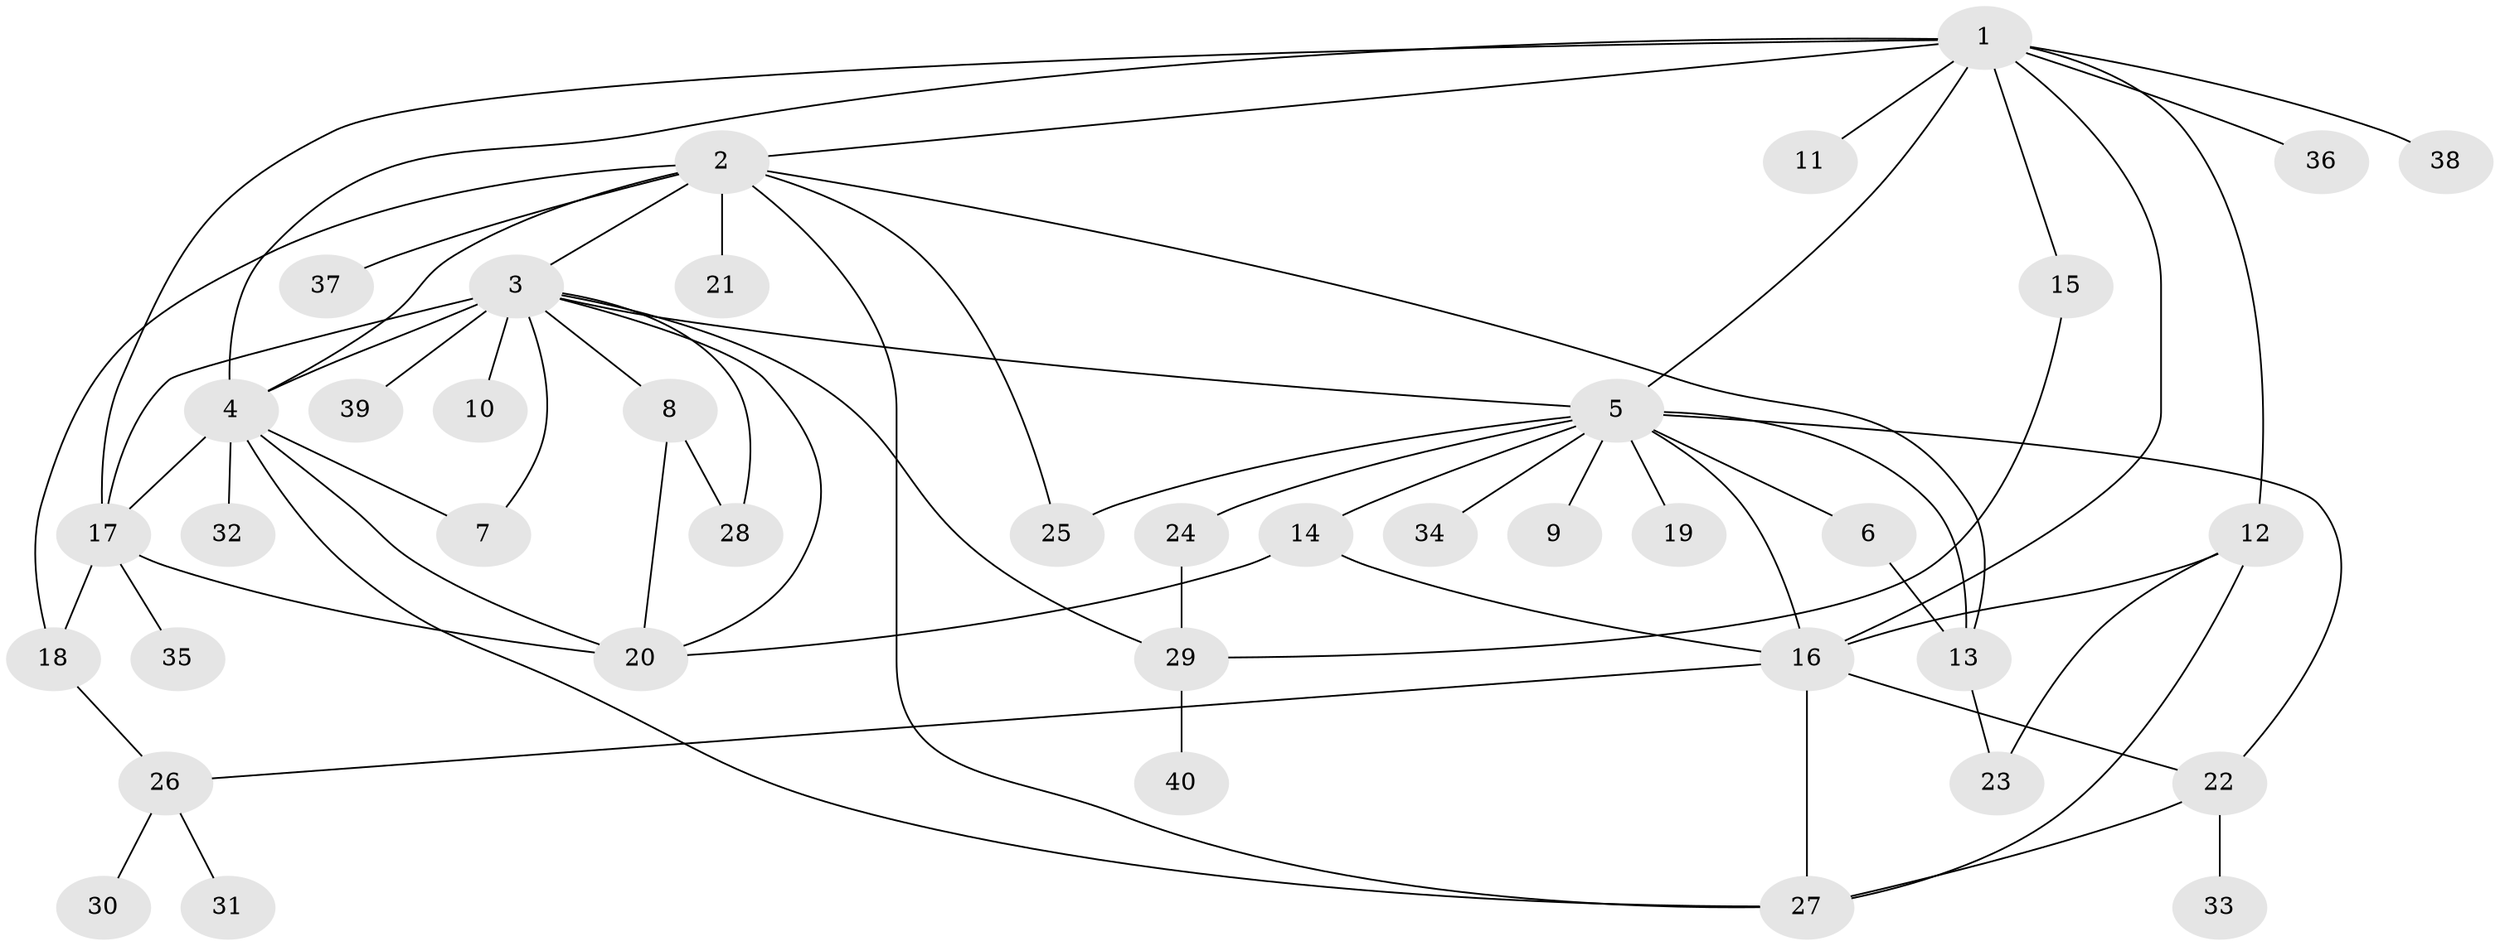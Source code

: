 // original degree distribution, {13: 0.01282051282051282, 11: 0.01282051282051282, 18: 0.01282051282051282, 14: 0.01282051282051282, 16: 0.01282051282051282, 3: 0.10256410256410256, 1: 0.4358974358974359, 4: 0.07692307692307693, 2: 0.24358974358974358, 5: 0.07692307692307693}
// Generated by graph-tools (version 1.1) at 2025/35/03/09/25 02:35:39]
// undirected, 40 vertices, 66 edges
graph export_dot {
graph [start="1"]
  node [color=gray90,style=filled];
  1;
  2;
  3;
  4;
  5;
  6;
  7;
  8;
  9;
  10;
  11;
  12;
  13;
  14;
  15;
  16;
  17;
  18;
  19;
  20;
  21;
  22;
  23;
  24;
  25;
  26;
  27;
  28;
  29;
  30;
  31;
  32;
  33;
  34;
  35;
  36;
  37;
  38;
  39;
  40;
  1 -- 2 [weight=1.0];
  1 -- 4 [weight=1.0];
  1 -- 5 [weight=1.0];
  1 -- 11 [weight=1.0];
  1 -- 12 [weight=1.0];
  1 -- 15 [weight=1.0];
  1 -- 16 [weight=1.0];
  1 -- 17 [weight=1.0];
  1 -- 36 [weight=1.0];
  1 -- 38 [weight=1.0];
  2 -- 3 [weight=1.0];
  2 -- 4 [weight=1.0];
  2 -- 13 [weight=1.0];
  2 -- 18 [weight=1.0];
  2 -- 21 [weight=1.0];
  2 -- 25 [weight=1.0];
  2 -- 27 [weight=1.0];
  2 -- 37 [weight=1.0];
  3 -- 4 [weight=1.0];
  3 -- 5 [weight=1.0];
  3 -- 7 [weight=1.0];
  3 -- 8 [weight=1.0];
  3 -- 10 [weight=6.0];
  3 -- 17 [weight=1.0];
  3 -- 20 [weight=1.0];
  3 -- 28 [weight=1.0];
  3 -- 29 [weight=1.0];
  3 -- 39 [weight=1.0];
  4 -- 7 [weight=4.0];
  4 -- 17 [weight=1.0];
  4 -- 20 [weight=2.0];
  4 -- 27 [weight=1.0];
  4 -- 32 [weight=1.0];
  5 -- 6 [weight=1.0];
  5 -- 9 [weight=1.0];
  5 -- 13 [weight=1.0];
  5 -- 14 [weight=1.0];
  5 -- 16 [weight=1.0];
  5 -- 19 [weight=1.0];
  5 -- 22 [weight=1.0];
  5 -- 24 [weight=1.0];
  5 -- 25 [weight=1.0];
  5 -- 34 [weight=1.0];
  6 -- 13 [weight=1.0];
  8 -- 20 [weight=1.0];
  8 -- 28 [weight=1.0];
  12 -- 16 [weight=1.0];
  12 -- 23 [weight=1.0];
  12 -- 27 [weight=1.0];
  13 -- 23 [weight=1.0];
  14 -- 16 [weight=1.0];
  14 -- 20 [weight=2.0];
  15 -- 29 [weight=1.0];
  16 -- 22 [weight=1.0];
  16 -- 26 [weight=1.0];
  16 -- 27 [weight=1.0];
  17 -- 18 [weight=1.0];
  17 -- 20 [weight=1.0];
  17 -- 35 [weight=1.0];
  18 -- 26 [weight=1.0];
  22 -- 27 [weight=1.0];
  22 -- 33 [weight=1.0];
  24 -- 29 [weight=1.0];
  26 -- 30 [weight=1.0];
  26 -- 31 [weight=1.0];
  29 -- 40 [weight=1.0];
}
